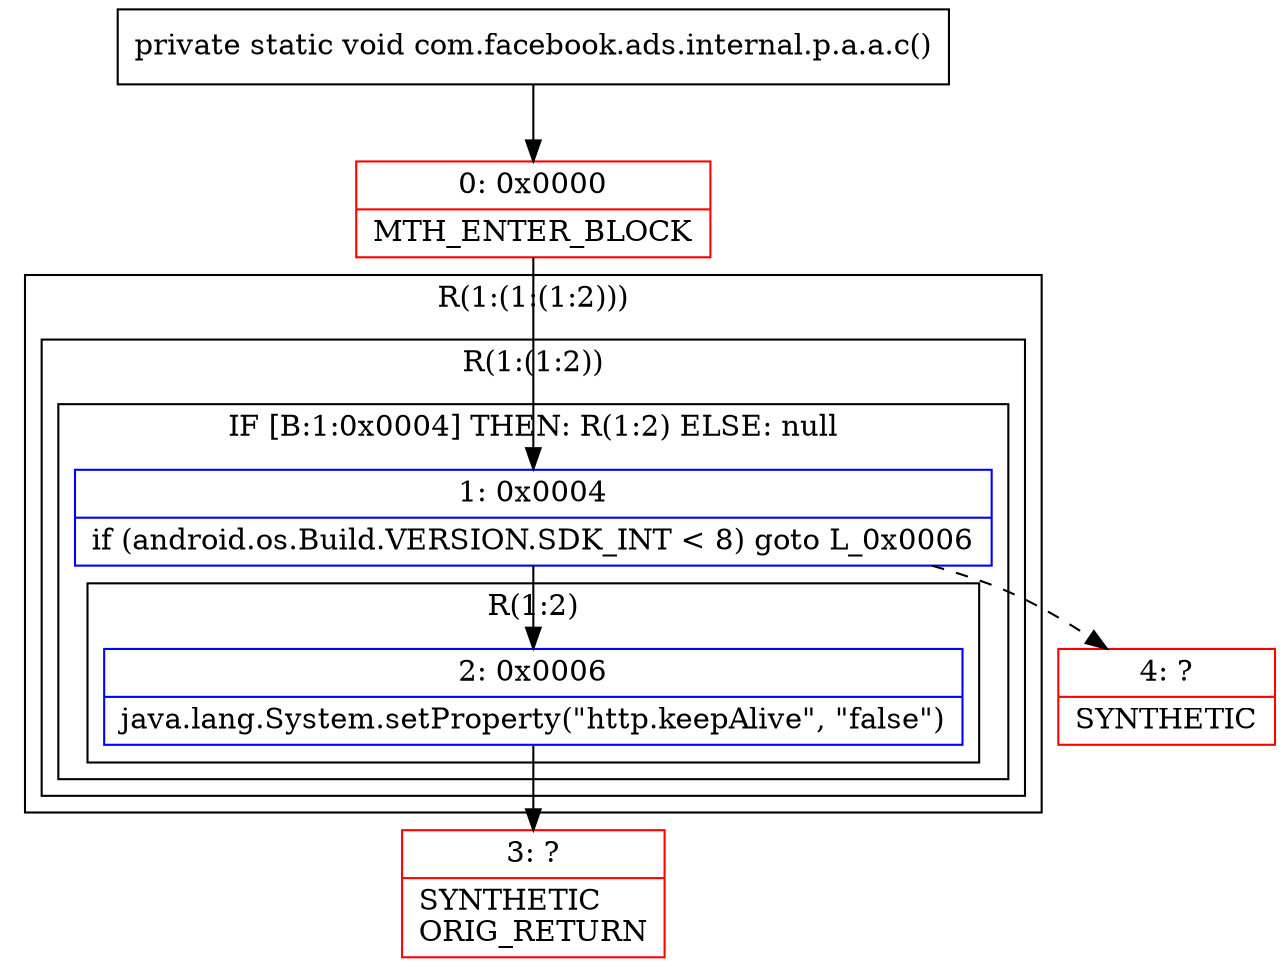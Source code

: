 digraph "CFG forcom.facebook.ads.internal.p.a.a.c()V" {
subgraph cluster_Region_158938558 {
label = "R(1:(1:(1:2)))";
node [shape=record,color=blue];
subgraph cluster_Region_1782175134 {
label = "R(1:(1:2))";
node [shape=record,color=blue];
subgraph cluster_IfRegion_1038123799 {
label = "IF [B:1:0x0004] THEN: R(1:2) ELSE: null";
node [shape=record,color=blue];
Node_1 [shape=record,label="{1\:\ 0x0004|if (android.os.Build.VERSION.SDK_INT \< 8) goto L_0x0006\l}"];
subgraph cluster_Region_2135925588 {
label = "R(1:2)";
node [shape=record,color=blue];
Node_2 [shape=record,label="{2\:\ 0x0006|java.lang.System.setProperty(\"http.keepAlive\", \"false\")\l}"];
}
}
}
}
Node_0 [shape=record,color=red,label="{0\:\ 0x0000|MTH_ENTER_BLOCK\l}"];
Node_3 [shape=record,color=red,label="{3\:\ ?|SYNTHETIC\lORIG_RETURN\l}"];
Node_4 [shape=record,color=red,label="{4\:\ ?|SYNTHETIC\l}"];
MethodNode[shape=record,label="{private static void com.facebook.ads.internal.p.a.a.c() }"];
MethodNode -> Node_0;
Node_1 -> Node_2;
Node_1 -> Node_4[style=dashed];
Node_2 -> Node_3;
Node_0 -> Node_1;
}

